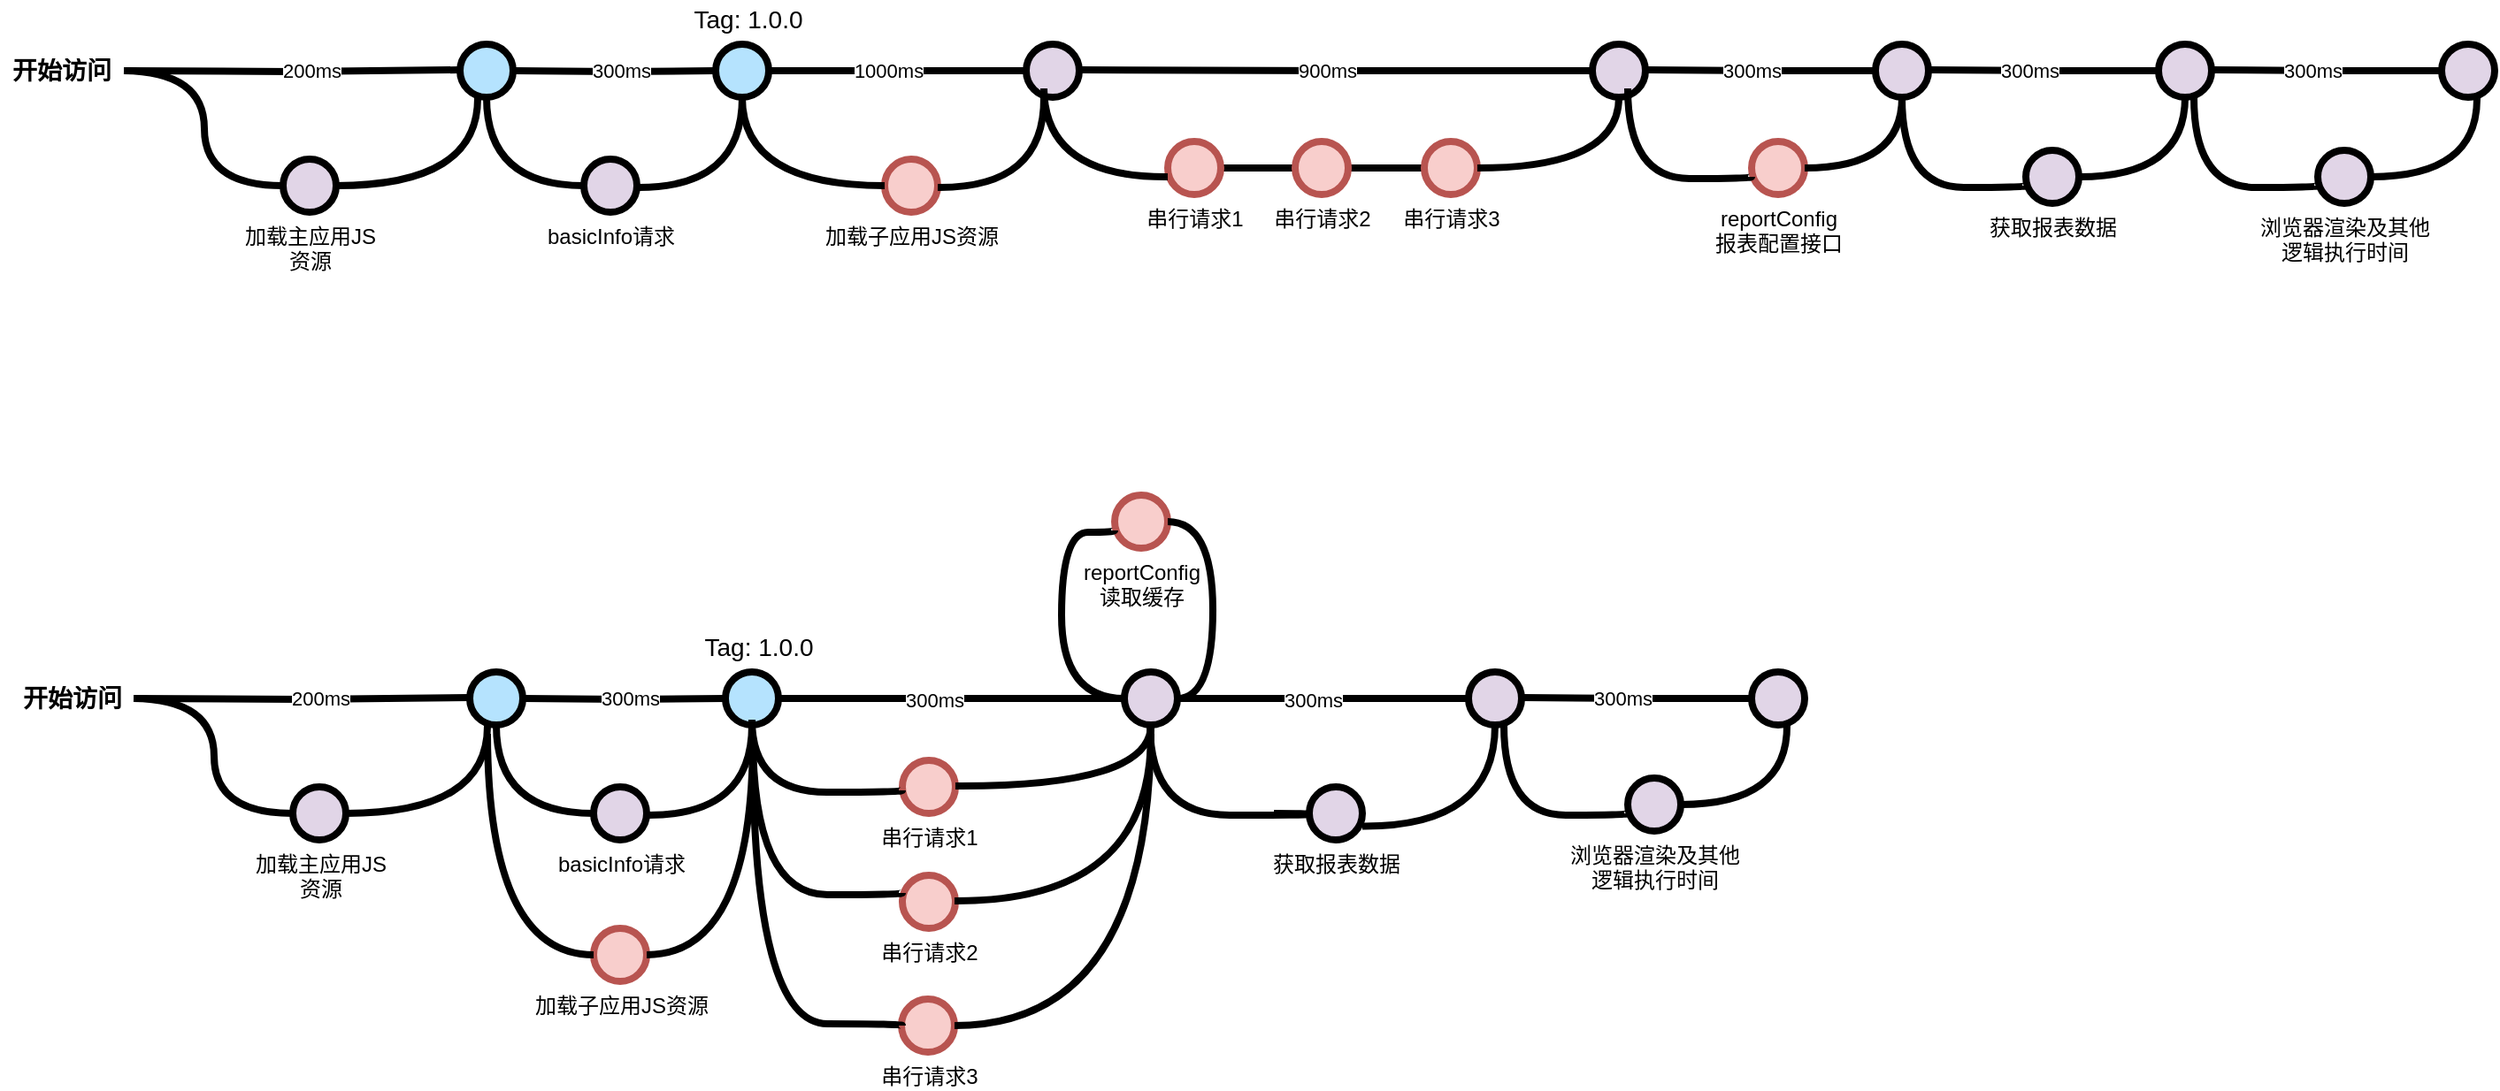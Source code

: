 <mxfile version="21.5.0" type="github">
  <diagram id="yPxyJZ8AM_hMuL3Unpa9" name="simple gitflow">
    <mxGraphModel dx="2534" dy="796" grid="1" gridSize="10" guides="1" tooltips="1" connect="1" arrows="1" fold="1" page="1" pageScale="1" pageWidth="1100" pageHeight="850" math="0" shadow="0">
      <root>
        <mxCell id="0" />
        <mxCell id="1" parent="0" />
        <mxCell id="9hBKPDzoitwpIBdzFDQ7-23" value="" style="edgeStyle=orthogonalEdgeStyle;rounded=0;html=1;jettySize=auto;orthogonalLoop=1;plain-blue;endArrow=none;endFill=0;strokeWidth=4;strokeColor=#000000;entryX=0;entryY=0.5;entryDx=0;entryDy=0;entryPerimeter=0;" parent="1" source="9hBKPDzoitwpIBdzFDQ7-25" target="gSucQQH5cgbJFUozR1KS-43" edge="1">
          <mxGeometry x="304.5" y="180" as="geometry">
            <mxPoint x="380" y="180" as="targetPoint" />
          </mxGeometry>
        </mxCell>
        <mxCell id="gSucQQH5cgbJFUozR1KS-48" value="1000ms" style="edgeLabel;html=1;align=center;verticalAlign=middle;resizable=0;points=[];" vertex="1" connectable="0" parent="9hBKPDzoitwpIBdzFDQ7-23">
          <mxGeometry relative="1" as="geometry">
            <mxPoint x="-6" as="offset" />
          </mxGeometry>
        </mxCell>
        <mxCell id="9hBKPDzoitwpIBdzFDQ7-25" value="" style="verticalLabelPosition=bottom;verticalAlign=top;html=1;strokeWidth=4;shape=mxgraph.flowchart.on-page_reference;plain-blue;gradientColor=none;fillColor=#B5E3Fe;strokeColor=#000000;" parent="1" vertex="1">
          <mxGeometry x="274.5" y="165" width="30" height="30" as="geometry" />
        </mxCell>
        <mxCell id="9hBKPDzoitwpIBdzFDQ7-27" value="" style="edgeStyle=orthogonalEdgeStyle;rounded=0;html=1;jettySize=auto;orthogonalLoop=1;strokeWidth=4;endArrow=none;endFill=0;" parent="1" target="9hBKPDzoitwpIBdzFDQ7-25" edge="1">
          <mxGeometry x="204.5" y="180" as="geometry">
            <mxPoint x="160" y="180" as="sourcePoint" />
          </mxGeometry>
        </mxCell>
        <mxCell id="gSucQQH5cgbJFUozR1KS-14" value="300ms" style="edgeLabel;html=1;align=center;verticalAlign=middle;resizable=0;points=[];" vertex="1" connectable="0" parent="9hBKPDzoitwpIBdzFDQ7-27">
          <mxGeometry relative="1" as="geometry">
            <mxPoint x="3" y="-1" as="offset" />
          </mxGeometry>
        </mxCell>
        <mxCell id="9hBKPDzoitwpIBdzFDQ7-28" value="开始访问" style="text;html=1;strokeColor=none;fillColor=none;align=center;verticalAlign=middle;whiteSpace=wrap;overflow=hidden;fontSize=14;fontStyle=1;fontFamily=Courier New;" parent="1" vertex="1">
          <mxGeometry x="-130" y="170" width="70" height="20" as="geometry" />
        </mxCell>
        <mxCell id="9hBKPDzoitwpIBdzFDQ7-29" style="edgeStyle=orthogonalEdgeStyle;curved=1;rounded=0;html=1;exitX=1;exitY=0.5;exitPerimeter=0;entryX=0;entryY=0.5;entryPerimeter=0;endArrow=none;endFill=0;jettySize=auto;orthogonalLoop=1;strokeWidth=4;fontSize=15;" parent="1" source="9hBKPDzoitwpIBdzFDQ7-30" target="9hBKPDzoitwpIBdzFDQ7-32" edge="1">
          <mxGeometry relative="1" as="geometry" />
        </mxCell>
        <mxCell id="9hBKPDzoitwpIBdzFDQ7-30" value="串行请求1" style="verticalLabelPosition=bottom;verticalAlign=top;html=1;strokeWidth=4;shape=mxgraph.flowchart.on-page_reference;strokeColor=#b85450;fillColor=#f8cecc;" parent="1" vertex="1">
          <mxGeometry x="530" y="220" width="30" height="30" as="geometry" />
        </mxCell>
        <mxCell id="9hBKPDzoitwpIBdzFDQ7-31" style="edgeStyle=orthogonalEdgeStyle;curved=1;rounded=0;html=1;exitX=1;exitY=0.5;exitPerimeter=0;entryX=0;entryY=0.5;entryPerimeter=0;endArrow=none;endFill=0;jettySize=auto;orthogonalLoop=1;strokeWidth=4;fontSize=15;" parent="1" source="9hBKPDzoitwpIBdzFDQ7-32" target="9hBKPDzoitwpIBdzFDQ7-34" edge="1">
          <mxGeometry relative="1" as="geometry" />
        </mxCell>
        <mxCell id="9hBKPDzoitwpIBdzFDQ7-32" value="串行请求2" style="verticalLabelPosition=bottom;verticalAlign=top;html=1;strokeWidth=4;shape=mxgraph.flowchart.on-page_reference;strokeColor=#b85450;fillColor=#f8cecc;" parent="1" vertex="1">
          <mxGeometry x="602" y="220" width="30" height="30" as="geometry" />
        </mxCell>
        <mxCell id="9hBKPDzoitwpIBdzFDQ7-34" value="串行请求3" style="verticalLabelPosition=bottom;verticalAlign=top;html=1;strokeWidth=4;shape=mxgraph.flowchart.on-page_reference;strokeColor=#b85450;fillColor=#f8cecc;" parent="1" vertex="1">
          <mxGeometry x="675" y="220" width="30" height="30" as="geometry" />
        </mxCell>
        <mxCell id="9hBKPDzoitwpIBdzFDQ7-39" value="Tag: 1.0.0" style="text;html=1;strokeColor=none;fillColor=none;align=center;verticalAlign=middle;whiteSpace=wrap;overflow=hidden;fontSize=14;" parent="1" vertex="1">
          <mxGeometry x="258.38" y="140" width="70" height="20" as="geometry" />
        </mxCell>
        <mxCell id="gSucQQH5cgbJFUozR1KS-2" value="" style="verticalLabelPosition=bottom;verticalAlign=top;html=1;strokeWidth=4;shape=mxgraph.flowchart.on-page_reference;plain-blue;gradientColor=none;fillColor=#B5E3Fe;strokeColor=#000000;" vertex="1" parent="1">
          <mxGeometry x="130" y="165" width="30" height="30" as="geometry" />
        </mxCell>
        <mxCell id="gSucQQH5cgbJFUozR1KS-4" value="" style="edgeStyle=orthogonalEdgeStyle;rounded=0;html=1;jettySize=auto;orthogonalLoop=1;plain-blue;endArrow=none;endFill=0;strokeWidth=4;strokeColor=#000000;" edge="1" parent="1">
          <mxGeometry x="304.5" y="180" as="geometry">
            <mxPoint x="-60" y="180" as="sourcePoint" />
            <mxPoint x="130" y="179.5" as="targetPoint" />
          </mxGeometry>
        </mxCell>
        <mxCell id="gSucQQH5cgbJFUozR1KS-42" value="200ms" style="edgeLabel;html=1;align=center;verticalAlign=middle;resizable=0;points=[];" vertex="1" connectable="0" parent="gSucQQH5cgbJFUozR1KS-4">
          <mxGeometry relative="1" as="geometry">
            <mxPoint x="10" y="-1" as="offset" />
          </mxGeometry>
        </mxCell>
        <mxCell id="gSucQQH5cgbJFUozR1KS-15" value="basicInfo请求" style="verticalLabelPosition=bottom;verticalAlign=top;html=1;strokeWidth=4;shape=mxgraph.flowchart.on-page_reference;plain-purple;gradientColor=none;strokeColor=#000000;" vertex="1" parent="1">
          <mxGeometry x="200" y="230" width="30" height="30" as="geometry" />
        </mxCell>
        <mxCell id="gSucQQH5cgbJFUozR1KS-20" style="edgeStyle=orthogonalEdgeStyle;curved=1;rounded=0;html=1;exitX=0.5;exitY=1;exitPerimeter=0;entryX=0;entryY=0.5;entryPerimeter=0;endArrow=none;endFill=0;jettySize=auto;orthogonalLoop=1;strokeWidth=4;fontSize=15;exitDx=0;exitDy=0;entryDx=0;entryDy=0;" edge="1" parent="1" source="gSucQQH5cgbJFUozR1KS-2" target="gSucQQH5cgbJFUozR1KS-15">
          <mxGeometry relative="1" as="geometry">
            <mxPoint x="116.5" y="275" as="sourcePoint" />
            <mxPoint x="159.5" y="355" as="targetPoint" />
          </mxGeometry>
        </mxCell>
        <mxCell id="gSucQQH5cgbJFUozR1KS-21" style="edgeStyle=orthogonalEdgeStyle;curved=1;rounded=0;html=1;entryX=0.5;entryY=1;entryPerimeter=0;endArrow=none;endFill=0;jettySize=auto;orthogonalLoop=1;strokeWidth=4;fontSize=15;entryDx=0;entryDy=0;" edge="1" parent="1" target="9hBKPDzoitwpIBdzFDQ7-25">
          <mxGeometry relative="1" as="geometry">
            <mxPoint x="230" y="246" as="sourcePoint" />
            <mxPoint x="265" y="295" as="targetPoint" />
          </mxGeometry>
        </mxCell>
        <mxCell id="gSucQQH5cgbJFUozR1KS-25" value="加载主应用JS&lt;br&gt;资源" style="verticalLabelPosition=bottom;verticalAlign=top;html=1;strokeWidth=4;shape=mxgraph.flowchart.on-page_reference;plain-purple;gradientColor=none;strokeColor=#000000;" vertex="1" parent="1">
          <mxGeometry x="30" y="230" width="30" height="30" as="geometry" />
        </mxCell>
        <mxCell id="gSucQQH5cgbJFUozR1KS-39" style="edgeStyle=orthogonalEdgeStyle;curved=1;rounded=0;html=1;entryX=0;entryY=0.5;entryPerimeter=0;endArrow=none;endFill=0;jettySize=auto;orthogonalLoop=1;strokeWidth=4;fontSize=15;entryDx=0;entryDy=0;" edge="1" parent="1" target="gSucQQH5cgbJFUozR1KS-25">
          <mxGeometry relative="1" as="geometry">
            <mxPoint x="-60" y="180" as="sourcePoint" />
            <mxPoint x="-5" y="260" as="targetPoint" />
          </mxGeometry>
        </mxCell>
        <mxCell id="gSucQQH5cgbJFUozR1KS-40" style="edgeStyle=orthogonalEdgeStyle;curved=1;rounded=0;html=1;entryX=0.5;entryY=1;entryPerimeter=0;endArrow=none;endFill=0;jettySize=auto;orthogonalLoop=1;strokeWidth=4;fontSize=15;entryDx=0;entryDy=0;exitX=1;exitY=0.5;exitDx=0;exitDy=0;exitPerimeter=0;" edge="1" parent="1" source="gSucQQH5cgbJFUozR1KS-25">
          <mxGeometry relative="1" as="geometry">
            <mxPoint x="80" y="246" as="sourcePoint" />
            <mxPoint x="140" y="195" as="targetPoint" />
          </mxGeometry>
        </mxCell>
        <mxCell id="gSucQQH5cgbJFUozR1KS-43" value="" style="verticalLabelPosition=bottom;verticalAlign=top;html=1;strokeWidth=4;shape=mxgraph.flowchart.on-page_reference;plain-purple;gradientColor=none;strokeColor=#000000;" vertex="1" parent="1">
          <mxGeometry x="450" y="165" width="30" height="30" as="geometry" />
        </mxCell>
        <mxCell id="gSucQQH5cgbJFUozR1KS-45" value="加载子应用JS资源" style="verticalLabelPosition=bottom;verticalAlign=top;html=1;strokeWidth=4;shape=mxgraph.flowchart.on-page_reference;strokeColor=#b85450;fillColor=#f8cecc;" vertex="1" parent="1">
          <mxGeometry x="370" y="230" width="30" height="30" as="geometry" />
        </mxCell>
        <mxCell id="gSucQQH5cgbJFUozR1KS-46" style="edgeStyle=orthogonalEdgeStyle;curved=1;rounded=0;html=1;entryX=0.5;entryY=1;entryPerimeter=0;endArrow=none;endFill=0;jettySize=auto;orthogonalLoop=1;strokeWidth=4;fontSize=15;entryDx=0;entryDy=0;exitX=0;exitY=0.5;exitDx=0;exitDy=0;exitPerimeter=0;" edge="1" parent="1" source="gSucQQH5cgbJFUozR1KS-45" target="9hBKPDzoitwpIBdzFDQ7-25">
          <mxGeometry relative="1" as="geometry">
            <mxPoint x="240" y="256" as="sourcePoint" />
            <mxPoint x="300" y="205" as="targetPoint" />
          </mxGeometry>
        </mxCell>
        <mxCell id="gSucQQH5cgbJFUozR1KS-47" style="edgeStyle=orthogonalEdgeStyle;curved=1;rounded=0;html=1;entryX=0.5;entryY=1;entryPerimeter=0;endArrow=none;endFill=0;jettySize=auto;orthogonalLoop=1;strokeWidth=4;fontSize=15;entryDx=0;entryDy=0;" edge="1" parent="1">
          <mxGeometry relative="1" as="geometry">
            <mxPoint x="400" y="246" as="sourcePoint" />
            <mxPoint x="460" y="195" as="targetPoint" />
          </mxGeometry>
        </mxCell>
        <mxCell id="gSucQQH5cgbJFUozR1KS-50" value="" style="edgeStyle=orthogonalEdgeStyle;rounded=0;html=1;jettySize=auto;orthogonalLoop=1;plain-blue;endArrow=none;endFill=0;strokeWidth=4;strokeColor=#000000;" edge="1" parent="1">
          <mxGeometry x="304.5" y="180" as="geometry">
            <mxPoint x="480" y="179.5" as="sourcePoint" />
            <mxPoint x="770" y="180" as="targetPoint" />
          </mxGeometry>
        </mxCell>
        <mxCell id="gSucQQH5cgbJFUozR1KS-51" value="900ms" style="edgeLabel;html=1;align=center;verticalAlign=middle;resizable=0;points=[];" vertex="1" connectable="0" parent="gSucQQH5cgbJFUozR1KS-50">
          <mxGeometry relative="1" as="geometry">
            <mxPoint x="-6" as="offset" />
          </mxGeometry>
        </mxCell>
        <mxCell id="gSucQQH5cgbJFUozR1KS-52" style="edgeStyle=orthogonalEdgeStyle;curved=1;rounded=0;html=1;entryX=0.5;entryY=1;entryPerimeter=0;endArrow=none;endFill=0;jettySize=auto;orthogonalLoop=1;strokeWidth=4;fontSize=15;entryDx=0;entryDy=0;" edge="1" parent="1">
          <mxGeometry relative="1" as="geometry">
            <mxPoint x="530" y="240" as="sourcePoint" />
            <mxPoint x="460" y="190" as="targetPoint" />
          </mxGeometry>
        </mxCell>
        <mxCell id="gSucQQH5cgbJFUozR1KS-53" value="" style="verticalLabelPosition=bottom;verticalAlign=top;html=1;strokeWidth=4;shape=mxgraph.flowchart.on-page_reference;plain-purple;gradientColor=none;strokeColor=#000000;" vertex="1" parent="1">
          <mxGeometry x="770" y="165" width="30" height="30" as="geometry" />
        </mxCell>
        <mxCell id="gSucQQH5cgbJFUozR1KS-54" style="edgeStyle=orthogonalEdgeStyle;curved=1;rounded=0;html=1;entryX=0.5;entryY=1;entryPerimeter=0;endArrow=none;endFill=0;jettySize=auto;orthogonalLoop=1;strokeWidth=4;fontSize=15;entryDx=0;entryDy=0;exitX=1;exitY=0.5;exitDx=0;exitDy=0;exitPerimeter=0;" edge="1" parent="1" source="9hBKPDzoitwpIBdzFDQ7-34" target="gSucQQH5cgbJFUozR1KS-53">
          <mxGeometry relative="1" as="geometry">
            <mxPoint x="710" y="240" as="sourcePoint" />
            <mxPoint x="790" y="190" as="targetPoint" />
          </mxGeometry>
        </mxCell>
        <mxCell id="gSucQQH5cgbJFUozR1KS-55" value="" style="edgeStyle=orthogonalEdgeStyle;rounded=0;html=1;jettySize=auto;orthogonalLoop=1;plain-blue;endArrow=none;endFill=0;strokeWidth=4;strokeColor=#000000;" edge="1" parent="1">
          <mxGeometry x="304.5" y="180" as="geometry">
            <mxPoint x="800" y="179.5" as="sourcePoint" />
            <mxPoint x="930" y="180" as="targetPoint" />
          </mxGeometry>
        </mxCell>
        <mxCell id="gSucQQH5cgbJFUozR1KS-56" value="300ms" style="edgeLabel;html=1;align=center;verticalAlign=middle;resizable=0;points=[];" vertex="1" connectable="0" parent="gSucQQH5cgbJFUozR1KS-55">
          <mxGeometry relative="1" as="geometry">
            <mxPoint x="-6" as="offset" />
          </mxGeometry>
        </mxCell>
        <mxCell id="gSucQQH5cgbJFUozR1KS-57" value="reportConfig&lt;br&gt;报表配置接口" style="verticalLabelPosition=bottom;verticalAlign=top;html=1;strokeWidth=4;shape=mxgraph.flowchart.on-page_reference;strokeColor=#b85450;fillColor=#f8cecc;" vertex="1" parent="1">
          <mxGeometry x="860" y="220" width="30" height="30" as="geometry" />
        </mxCell>
        <mxCell id="gSucQQH5cgbJFUozR1KS-58" style="edgeStyle=orthogonalEdgeStyle;curved=1;rounded=0;html=1;entryX=0.5;entryY=1;entryPerimeter=0;endArrow=none;endFill=0;jettySize=auto;orthogonalLoop=1;strokeWidth=4;fontSize=15;entryDx=0;entryDy=0;exitX=1;exitY=0.5;exitDx=0;exitDy=0;exitPerimeter=0;" edge="1" parent="1" source="gSucQQH5cgbJFUozR1KS-57" target="gSucQQH5cgbJFUozR1KS-59">
          <mxGeometry relative="1" as="geometry">
            <mxPoint x="940" y="246" as="sourcePoint" />
            <mxPoint x="1000" y="195" as="targetPoint" />
          </mxGeometry>
        </mxCell>
        <mxCell id="gSucQQH5cgbJFUozR1KS-59" value="" style="verticalLabelPosition=bottom;verticalAlign=top;html=1;strokeWidth=4;shape=mxgraph.flowchart.on-page_reference;plain-purple;gradientColor=none;strokeColor=#000000;" vertex="1" parent="1">
          <mxGeometry x="930" y="165" width="30" height="30" as="geometry" />
        </mxCell>
        <mxCell id="gSucQQH5cgbJFUozR1KS-64" style="edgeStyle=orthogonalEdgeStyle;curved=1;rounded=0;html=1;entryX=0.5;entryY=1;entryPerimeter=0;endArrow=none;endFill=0;jettySize=auto;orthogonalLoop=1;strokeWidth=4;fontSize=15;entryDx=0;entryDy=0;" edge="1" parent="1">
          <mxGeometry relative="1" as="geometry">
            <mxPoint x="860" y="240" as="sourcePoint" />
            <mxPoint x="790" y="190" as="targetPoint" />
            <Array as="points">
              <mxPoint x="860" y="241" />
              <mxPoint x="790" y="241" />
            </Array>
          </mxGeometry>
        </mxCell>
        <mxCell id="gSucQQH5cgbJFUozR1KS-71" value="" style="edgeStyle=orthogonalEdgeStyle;rounded=0;html=1;jettySize=auto;orthogonalLoop=1;plain-blue;endArrow=none;endFill=0;strokeWidth=4;strokeColor=#000000;" edge="1" parent="1">
          <mxGeometry x="304.5" y="180" as="geometry">
            <mxPoint x="960" y="179.5" as="sourcePoint" />
            <mxPoint x="1090" y="180" as="targetPoint" />
          </mxGeometry>
        </mxCell>
        <mxCell id="gSucQQH5cgbJFUozR1KS-77" value="300ms" style="edgeLabel;html=1;align=center;verticalAlign=middle;resizable=0;points=[];" vertex="1" connectable="0" parent="gSucQQH5cgbJFUozR1KS-71">
          <mxGeometry relative="1" as="geometry">
            <mxPoint x="-9" as="offset" />
          </mxGeometry>
        </mxCell>
        <mxCell id="gSucQQH5cgbJFUozR1KS-73" value="获取报表数据" style="verticalLabelPosition=bottom;verticalAlign=top;html=1;strokeWidth=4;shape=mxgraph.flowchart.on-page_reference;plain-purple;gradientColor=none;strokeColor=#000000;" vertex="1" parent="1">
          <mxGeometry x="1015" y="225" width="30" height="30" as="geometry" />
        </mxCell>
        <mxCell id="gSucQQH5cgbJFUozR1KS-74" style="edgeStyle=orthogonalEdgeStyle;curved=1;rounded=0;html=1;entryX=0.5;entryY=1;entryPerimeter=0;endArrow=none;endFill=0;jettySize=auto;orthogonalLoop=1;strokeWidth=4;fontSize=15;entryDx=0;entryDy=0;exitX=1;exitY=0.5;exitDx=0;exitDy=0;exitPerimeter=0;" edge="1" parent="1" source="gSucQQH5cgbJFUozR1KS-73" target="gSucQQH5cgbJFUozR1KS-76">
          <mxGeometry relative="1" as="geometry">
            <mxPoint x="1095" y="251" as="sourcePoint" />
            <mxPoint x="1100" y="200" as="targetPoint" />
          </mxGeometry>
        </mxCell>
        <mxCell id="gSucQQH5cgbJFUozR1KS-75" style="edgeStyle=orthogonalEdgeStyle;curved=1;rounded=0;html=1;entryX=0.5;entryY=1;entryPerimeter=0;endArrow=none;endFill=0;jettySize=auto;orthogonalLoop=1;strokeWidth=4;fontSize=15;entryDx=0;entryDy=0;" edge="1" parent="1">
          <mxGeometry relative="1" as="geometry">
            <mxPoint x="1015" y="245" as="sourcePoint" />
            <mxPoint x="945" y="195" as="targetPoint" />
            <Array as="points">
              <mxPoint x="1015" y="246" />
              <mxPoint x="945" y="246" />
            </Array>
          </mxGeometry>
        </mxCell>
        <mxCell id="gSucQQH5cgbJFUozR1KS-76" value="" style="verticalLabelPosition=bottom;verticalAlign=top;html=1;strokeWidth=4;shape=mxgraph.flowchart.on-page_reference;plain-purple;gradientColor=none;strokeColor=#000000;" vertex="1" parent="1">
          <mxGeometry x="1090" y="165" width="30" height="30" as="geometry" />
        </mxCell>
        <mxCell id="gSucQQH5cgbJFUozR1KS-80" value="" style="verticalLabelPosition=bottom;verticalAlign=top;html=1;strokeWidth=4;shape=mxgraph.flowchart.on-page_reference;plain-blue;gradientColor=none;fillColor=#B5E3Fe;strokeColor=#000000;" vertex="1" parent="1">
          <mxGeometry x="280" y="520" width="30" height="30" as="geometry" />
        </mxCell>
        <mxCell id="gSucQQH5cgbJFUozR1KS-81" value="" style="edgeStyle=orthogonalEdgeStyle;rounded=0;html=1;jettySize=auto;orthogonalLoop=1;strokeWidth=4;endArrow=none;endFill=0;" edge="1" parent="1" target="gSucQQH5cgbJFUozR1KS-80">
          <mxGeometry x="204.5" y="180" as="geometry">
            <mxPoint x="165.5" y="535" as="sourcePoint" />
          </mxGeometry>
        </mxCell>
        <mxCell id="gSucQQH5cgbJFUozR1KS-82" value="300ms" style="edgeLabel;html=1;align=center;verticalAlign=middle;resizable=0;points=[];" vertex="1" connectable="0" parent="gSucQQH5cgbJFUozR1KS-81">
          <mxGeometry relative="1" as="geometry">
            <mxPoint x="3" y="-1" as="offset" />
          </mxGeometry>
        </mxCell>
        <mxCell id="gSucQQH5cgbJFUozR1KS-83" value="开始访问" style="text;html=1;strokeColor=none;fillColor=none;align=center;verticalAlign=middle;whiteSpace=wrap;overflow=hidden;fontSize=14;fontStyle=1;fontFamily=Courier New;" vertex="1" parent="1">
          <mxGeometry x="-124.5" y="525" width="70" height="20" as="geometry" />
        </mxCell>
        <mxCell id="gSucQQH5cgbJFUozR1KS-85" value="串行请求1" style="verticalLabelPosition=bottom;verticalAlign=top;html=1;strokeWidth=4;shape=mxgraph.flowchart.on-page_reference;strokeColor=#b85450;fillColor=#f8cecc;" vertex="1" parent="1">
          <mxGeometry x="380" y="570" width="30" height="30" as="geometry" />
        </mxCell>
        <mxCell id="gSucQQH5cgbJFUozR1KS-89" value="Tag: 1.0.0" style="text;html=1;strokeColor=none;fillColor=none;align=center;verticalAlign=middle;whiteSpace=wrap;overflow=hidden;fontSize=14;" vertex="1" parent="1">
          <mxGeometry x="263.88" y="495" width="70" height="20" as="geometry" />
        </mxCell>
        <mxCell id="gSucQQH5cgbJFUozR1KS-90" value="" style="verticalLabelPosition=bottom;verticalAlign=top;html=1;strokeWidth=4;shape=mxgraph.flowchart.on-page_reference;plain-blue;gradientColor=none;fillColor=#B5E3Fe;strokeColor=#000000;" vertex="1" parent="1">
          <mxGeometry x="135.5" y="520" width="30" height="30" as="geometry" />
        </mxCell>
        <mxCell id="gSucQQH5cgbJFUozR1KS-91" value="" style="edgeStyle=orthogonalEdgeStyle;rounded=0;html=1;jettySize=auto;orthogonalLoop=1;plain-blue;endArrow=none;endFill=0;strokeWidth=4;strokeColor=#000000;" edge="1" parent="1">
          <mxGeometry x="304.5" y="180" as="geometry">
            <mxPoint x="-54.5" y="535" as="sourcePoint" />
            <mxPoint x="135.5" y="534.5" as="targetPoint" />
          </mxGeometry>
        </mxCell>
        <mxCell id="gSucQQH5cgbJFUozR1KS-92" value="200ms" style="edgeLabel;html=1;align=center;verticalAlign=middle;resizable=0;points=[];" vertex="1" connectable="0" parent="gSucQQH5cgbJFUozR1KS-91">
          <mxGeometry relative="1" as="geometry">
            <mxPoint x="10" y="-1" as="offset" />
          </mxGeometry>
        </mxCell>
        <mxCell id="gSucQQH5cgbJFUozR1KS-93" value="basicInfo请求" style="verticalLabelPosition=bottom;verticalAlign=top;html=1;strokeWidth=4;shape=mxgraph.flowchart.on-page_reference;plain-purple;gradientColor=none;strokeColor=#000000;" vertex="1" parent="1">
          <mxGeometry x="205.5" y="585" width="30" height="30" as="geometry" />
        </mxCell>
        <mxCell id="gSucQQH5cgbJFUozR1KS-94" style="edgeStyle=orthogonalEdgeStyle;curved=1;rounded=0;html=1;exitX=0.5;exitY=1;exitPerimeter=0;entryX=0;entryY=0.5;entryPerimeter=0;endArrow=none;endFill=0;jettySize=auto;orthogonalLoop=1;strokeWidth=4;fontSize=15;exitDx=0;exitDy=0;entryDx=0;entryDy=0;" edge="1" parent="1" source="gSucQQH5cgbJFUozR1KS-90" target="gSucQQH5cgbJFUozR1KS-93">
          <mxGeometry relative="1" as="geometry">
            <mxPoint x="122" y="630" as="sourcePoint" />
            <mxPoint x="165" y="710" as="targetPoint" />
          </mxGeometry>
        </mxCell>
        <mxCell id="gSucQQH5cgbJFUozR1KS-95" style="edgeStyle=orthogonalEdgeStyle;curved=1;rounded=0;html=1;entryX=0.5;entryY=1;entryPerimeter=0;endArrow=none;endFill=0;jettySize=auto;orthogonalLoop=1;strokeWidth=4;fontSize=15;entryDx=0;entryDy=0;" edge="1" parent="1" target="gSucQQH5cgbJFUozR1KS-80">
          <mxGeometry relative="1" as="geometry">
            <mxPoint x="235.5" y="601" as="sourcePoint" />
            <mxPoint x="270.5" y="650" as="targetPoint" />
          </mxGeometry>
        </mxCell>
        <mxCell id="gSucQQH5cgbJFUozR1KS-96" value="加载主应用JS&lt;br&gt;资源" style="verticalLabelPosition=bottom;verticalAlign=top;html=1;strokeWidth=4;shape=mxgraph.flowchart.on-page_reference;plain-purple;gradientColor=none;strokeColor=#000000;" vertex="1" parent="1">
          <mxGeometry x="35.5" y="585" width="30" height="30" as="geometry" />
        </mxCell>
        <mxCell id="gSucQQH5cgbJFUozR1KS-97" style="edgeStyle=orthogonalEdgeStyle;curved=1;rounded=0;html=1;entryX=0;entryY=0.5;entryPerimeter=0;endArrow=none;endFill=0;jettySize=auto;orthogonalLoop=1;strokeWidth=4;fontSize=15;entryDx=0;entryDy=0;" edge="1" parent="1" target="gSucQQH5cgbJFUozR1KS-96">
          <mxGeometry relative="1" as="geometry">
            <mxPoint x="-54.5" y="535" as="sourcePoint" />
            <mxPoint x="0.5" y="615" as="targetPoint" />
          </mxGeometry>
        </mxCell>
        <mxCell id="gSucQQH5cgbJFUozR1KS-98" style="edgeStyle=orthogonalEdgeStyle;curved=1;rounded=0;html=1;entryX=0.5;entryY=1;entryPerimeter=0;endArrow=none;endFill=0;jettySize=auto;orthogonalLoop=1;strokeWidth=4;fontSize=15;entryDx=0;entryDy=0;exitX=1;exitY=0.5;exitDx=0;exitDy=0;exitPerimeter=0;" edge="1" parent="1" source="gSucQQH5cgbJFUozR1KS-96">
          <mxGeometry relative="1" as="geometry">
            <mxPoint x="85.5" y="601" as="sourcePoint" />
            <mxPoint x="145.5" y="550" as="targetPoint" />
          </mxGeometry>
        </mxCell>
        <mxCell id="gSucQQH5cgbJFUozR1KS-103" value="" style="edgeStyle=orthogonalEdgeStyle;rounded=0;html=1;jettySize=auto;orthogonalLoop=1;plain-blue;endArrow=none;endFill=0;strokeWidth=4;strokeColor=#000000;exitX=1;exitY=0.5;exitDx=0;exitDy=0;exitPerimeter=0;" edge="1" parent="1" source="gSucQQH5cgbJFUozR1KS-80">
          <mxGeometry x="304.5" y="180" as="geometry">
            <mxPoint x="485.5" y="534.5" as="sourcePoint" />
            <mxPoint x="505.5" y="535" as="targetPoint" />
          </mxGeometry>
        </mxCell>
        <mxCell id="gSucQQH5cgbJFUozR1KS-104" value="300ms" style="edgeLabel;html=1;align=center;verticalAlign=middle;resizable=0;points=[];" vertex="1" connectable="0" parent="gSucQQH5cgbJFUozR1KS-103">
          <mxGeometry relative="1" as="geometry">
            <mxPoint x="-10" as="offset" />
          </mxGeometry>
        </mxCell>
        <mxCell id="gSucQQH5cgbJFUozR1KS-105" style="edgeStyle=orthogonalEdgeStyle;curved=1;rounded=0;html=1;entryX=0.5;entryY=1;entryPerimeter=0;endArrow=none;endFill=0;jettySize=auto;orthogonalLoop=1;strokeWidth=4;fontSize=15;entryDx=0;entryDy=0;" edge="1" parent="1">
          <mxGeometry relative="1" as="geometry">
            <mxPoint x="380" y="587" as="sourcePoint" />
            <mxPoint x="295" y="547" as="targetPoint" />
            <Array as="points">
              <mxPoint x="380.5" y="588" />
              <mxPoint x="295.5" y="588" />
            </Array>
          </mxGeometry>
        </mxCell>
        <mxCell id="gSucQQH5cgbJFUozR1KS-106" value="" style="verticalLabelPosition=bottom;verticalAlign=top;html=1;strokeWidth=4;shape=mxgraph.flowchart.on-page_reference;plain-purple;gradientColor=none;strokeColor=#000000;" vertex="1" parent="1">
          <mxGeometry x="505.5" y="520" width="30" height="30" as="geometry" />
        </mxCell>
        <mxCell id="gSucQQH5cgbJFUozR1KS-108" value="" style="edgeStyle=orthogonalEdgeStyle;rounded=0;html=1;jettySize=auto;orthogonalLoop=1;plain-blue;endArrow=none;endFill=0;strokeWidth=4;strokeColor=#000000;exitX=1;exitY=0.5;exitDx=0;exitDy=0;exitPerimeter=0;" edge="1" parent="1" source="gSucQQH5cgbJFUozR1KS-106">
          <mxGeometry x="304.5" y="180" as="geometry">
            <mxPoint x="535.5" y="537" as="sourcePoint" />
            <mxPoint x="700" y="535" as="targetPoint" />
          </mxGeometry>
        </mxCell>
        <mxCell id="gSucQQH5cgbJFUozR1KS-109" value="300ms" style="edgeLabel;html=1;align=center;verticalAlign=middle;resizable=0;points=[];" vertex="1" connectable="0" parent="gSucQQH5cgbJFUozR1KS-108">
          <mxGeometry relative="1" as="geometry">
            <mxPoint x="-6" as="offset" />
          </mxGeometry>
        </mxCell>
        <mxCell id="gSucQQH5cgbJFUozR1KS-110" value="reportConfig&lt;br&gt;读取缓存&lt;br&gt;" style="verticalLabelPosition=bottom;verticalAlign=top;html=1;strokeWidth=4;shape=mxgraph.flowchart.on-page_reference;strokeColor=#b85450;fillColor=#f8cecc;" vertex="1" parent="1">
          <mxGeometry x="500" y="420" width="30" height="30" as="geometry" />
        </mxCell>
        <mxCell id="gSucQQH5cgbJFUozR1KS-111" style="edgeStyle=orthogonalEdgeStyle;curved=1;rounded=0;html=1;entryX=1;entryY=0.5;entryPerimeter=0;endArrow=none;endFill=0;jettySize=auto;orthogonalLoop=1;strokeWidth=4;fontSize=15;entryDx=0;entryDy=0;exitX=1;exitY=0.5;exitDx=0;exitDy=0;exitPerimeter=0;" edge="1" parent="1" source="gSucQQH5cgbJFUozR1KS-110" target="gSucQQH5cgbJFUozR1KS-106">
          <mxGeometry relative="1" as="geometry">
            <mxPoint x="620" y="466" as="sourcePoint" />
            <mxPoint x="620.5" y="420" as="targetPoint" />
          </mxGeometry>
        </mxCell>
        <mxCell id="gSucQQH5cgbJFUozR1KS-116" value="获取报表数据" style="verticalLabelPosition=bottom;verticalAlign=top;html=1;strokeWidth=4;shape=mxgraph.flowchart.on-page_reference;plain-purple;gradientColor=none;strokeColor=#000000;" vertex="1" parent="1">
          <mxGeometry x="610" y="585" width="30" height="30" as="geometry" />
        </mxCell>
        <mxCell id="gSucQQH5cgbJFUozR1KS-119" value="" style="verticalLabelPosition=bottom;verticalAlign=top;html=1;strokeWidth=4;shape=mxgraph.flowchart.on-page_reference;plain-purple;gradientColor=none;strokeColor=#000000;" vertex="1" parent="1">
          <mxGeometry x="700" y="520" width="30" height="30" as="geometry" />
        </mxCell>
        <mxCell id="gSucQQH5cgbJFUozR1KS-120" value="加载子应用JS资源" style="verticalLabelPosition=bottom;verticalAlign=top;html=1;strokeWidth=4;shape=mxgraph.flowchart.on-page_reference;strokeColor=#b85450;fillColor=#f8cecc;" vertex="1" parent="1">
          <mxGeometry x="205.5" y="665" width="30" height="30" as="geometry" />
        </mxCell>
        <mxCell id="gSucQQH5cgbJFUozR1KS-121" style="edgeStyle=orthogonalEdgeStyle;curved=1;rounded=0;html=1;endArrow=none;endFill=0;jettySize=auto;orthogonalLoop=1;strokeWidth=4;fontSize=15;exitX=0;exitY=0.5;exitDx=0;exitDy=0;exitPerimeter=0;" edge="1" parent="1" source="gSucQQH5cgbJFUozR1KS-120">
          <mxGeometry relative="1" as="geometry">
            <mxPoint x="85.5" y="706" as="sourcePoint" />
            <mxPoint x="145.5" y="555" as="targetPoint" />
          </mxGeometry>
        </mxCell>
        <mxCell id="gSucQQH5cgbJFUozR1KS-122" style="edgeStyle=orthogonalEdgeStyle;curved=1;rounded=0;html=1;endArrow=none;endFill=0;jettySize=auto;orthogonalLoop=1;strokeWidth=4;fontSize=15;exitX=1;exitY=0.5;exitDx=0;exitDy=0;exitPerimeter=0;" edge="1" parent="1" source="gSucQQH5cgbJFUozR1KS-120">
          <mxGeometry relative="1" as="geometry">
            <mxPoint x="245.5" y="696" as="sourcePoint" />
            <mxPoint x="295.5" y="555" as="targetPoint" />
          </mxGeometry>
        </mxCell>
        <mxCell id="gSucQQH5cgbJFUozR1KS-126" value="串行请求2" style="verticalLabelPosition=bottom;verticalAlign=top;html=1;strokeWidth=4;shape=mxgraph.flowchart.on-page_reference;strokeColor=#b85450;fillColor=#f8cecc;" vertex="1" parent="1">
          <mxGeometry x="380" y="635" width="30" height="30" as="geometry" />
        </mxCell>
        <mxCell id="gSucQQH5cgbJFUozR1KS-127" value="串行请求3" style="verticalLabelPosition=bottom;verticalAlign=top;html=1;strokeWidth=4;shape=mxgraph.flowchart.on-page_reference;strokeColor=#b85450;fillColor=#f8cecc;" vertex="1" parent="1">
          <mxGeometry x="379.5" y="705" width="30" height="30" as="geometry" />
        </mxCell>
        <mxCell id="gSucQQH5cgbJFUozR1KS-128" style="edgeStyle=orthogonalEdgeStyle;curved=1;rounded=0;html=1;endArrow=none;endFill=0;jettySize=auto;orthogonalLoop=1;strokeWidth=4;fontSize=15;exitX=1;exitY=0.5;exitDx=0;exitDy=0;exitPerimeter=0;entryX=0.5;entryY=1;entryDx=0;entryDy=0;entryPerimeter=0;" edge="1" parent="1" source="gSucQQH5cgbJFUozR1KS-127" target="gSucQQH5cgbJFUozR1KS-106">
          <mxGeometry relative="1" as="geometry">
            <mxPoint x="414.5" y="725" as="sourcePoint" />
            <mxPoint x="515.5" y="555" as="targetPoint" />
          </mxGeometry>
        </mxCell>
        <mxCell id="gSucQQH5cgbJFUozR1KS-129" style="edgeStyle=orthogonalEdgeStyle;curved=1;rounded=0;html=1;endArrow=none;endFill=0;jettySize=auto;orthogonalLoop=1;strokeWidth=4;fontSize=15;exitX=1;exitY=0.5;exitDx=0;exitDy=0;exitPerimeter=0;entryX=0.5;entryY=1;entryDx=0;entryDy=0;entryPerimeter=0;" edge="1" parent="1" target="gSucQQH5cgbJFUozR1KS-106">
          <mxGeometry relative="1" as="geometry">
            <mxPoint x="410" y="584.5" as="sourcePoint" />
            <mxPoint x="515.5" y="539.5" as="targetPoint" />
          </mxGeometry>
        </mxCell>
        <mxCell id="gSucQQH5cgbJFUozR1KS-130" style="edgeStyle=orthogonalEdgeStyle;curved=1;rounded=0;html=1;endArrow=none;endFill=0;jettySize=auto;orthogonalLoop=1;strokeWidth=4;fontSize=15;" edge="1" parent="1">
          <mxGeometry relative="1" as="geometry">
            <mxPoint x="380" y="645" as="sourcePoint" />
            <mxPoint x="295.5" y="555" as="targetPoint" />
            <Array as="points">
              <mxPoint x="380.5" y="646" />
              <mxPoint x="295.5" y="646" />
            </Array>
          </mxGeometry>
        </mxCell>
        <mxCell id="gSucQQH5cgbJFUozR1KS-131" style="edgeStyle=orthogonalEdgeStyle;curved=1;rounded=0;html=1;endArrow=none;endFill=0;jettySize=auto;orthogonalLoop=1;strokeWidth=4;fontSize=15;exitX=1;exitY=0.5;exitDx=0;exitDy=0;exitPerimeter=0;" edge="1" parent="1">
          <mxGeometry relative="1" as="geometry">
            <mxPoint x="409.5" y="649.5" as="sourcePoint" />
            <mxPoint x="520.5" y="555" as="targetPoint" />
          </mxGeometry>
        </mxCell>
        <mxCell id="gSucQQH5cgbJFUozR1KS-132" style="edgeStyle=orthogonalEdgeStyle;curved=1;rounded=0;html=1;endArrow=none;endFill=0;jettySize=auto;orthogonalLoop=1;strokeWidth=4;fontSize=15;" edge="1" parent="1">
          <mxGeometry relative="1" as="geometry">
            <mxPoint x="380" y="720" as="sourcePoint" />
            <mxPoint x="295.5" y="560" as="targetPoint" />
            <Array as="points">
              <mxPoint x="380.5" y="719" />
              <mxPoint x="295.5" y="719" />
            </Array>
          </mxGeometry>
        </mxCell>
        <mxCell id="gSucQQH5cgbJFUozR1KS-135" style="edgeStyle=orthogonalEdgeStyle;curved=1;rounded=0;html=1;entryX=0;entryY=0.5;entryPerimeter=0;endArrow=none;endFill=0;jettySize=auto;orthogonalLoop=1;strokeWidth=4;fontSize=15;entryDx=0;entryDy=0;" edge="1" parent="1" target="gSucQQH5cgbJFUozR1KS-106">
          <mxGeometry relative="1" as="geometry">
            <mxPoint x="500" y="440" as="sourcePoint" />
            <mxPoint x="430" y="390" as="targetPoint" />
            <Array as="points">
              <mxPoint x="500" y="441" />
              <mxPoint x="470" y="441" />
              <mxPoint x="470" y="535" />
            </Array>
          </mxGeometry>
        </mxCell>
        <mxCell id="gSucQQH5cgbJFUozR1KS-137" value="" style="edgeStyle=orthogonalEdgeStyle;rounded=0;html=1;jettySize=auto;orthogonalLoop=1;plain-blue;endArrow=none;endFill=0;strokeWidth=4;strokeColor=#000000;" edge="1" parent="1">
          <mxGeometry x="304.5" y="180" as="geometry">
            <mxPoint x="1120" y="179.5" as="sourcePoint" />
            <mxPoint x="1250" y="180" as="targetPoint" />
          </mxGeometry>
        </mxCell>
        <mxCell id="gSucQQH5cgbJFUozR1KS-138" value="300ms" style="edgeLabel;html=1;align=center;verticalAlign=middle;resizable=0;points=[];" vertex="1" connectable="0" parent="gSucQQH5cgbJFUozR1KS-137">
          <mxGeometry relative="1" as="geometry">
            <mxPoint x="-9" as="offset" />
          </mxGeometry>
        </mxCell>
        <mxCell id="gSucQQH5cgbJFUozR1KS-139" value="" style="verticalLabelPosition=bottom;verticalAlign=top;html=1;strokeWidth=4;shape=mxgraph.flowchart.on-page_reference;plain-purple;gradientColor=none;strokeColor=#000000;" vertex="1" parent="1">
          <mxGeometry x="1250" y="165" width="30" height="30" as="geometry" />
        </mxCell>
        <mxCell id="gSucQQH5cgbJFUozR1KS-140" value="浏览器渲染及其他&lt;br&gt;逻辑执行时间" style="verticalLabelPosition=bottom;verticalAlign=top;html=1;strokeWidth=4;shape=mxgraph.flowchart.on-page_reference;plain-purple;gradientColor=none;strokeColor=#000000;" vertex="1" parent="1">
          <mxGeometry x="1180" y="225" width="30" height="30" as="geometry" />
        </mxCell>
        <mxCell id="gSucQQH5cgbJFUozR1KS-141" style="edgeStyle=orthogonalEdgeStyle;curved=1;rounded=0;html=1;entryX=0.5;entryY=1;entryPerimeter=0;endArrow=none;endFill=0;jettySize=auto;orthogonalLoop=1;strokeWidth=4;fontSize=15;entryDx=0;entryDy=0;exitX=1;exitY=0.5;exitDx=0;exitDy=0;exitPerimeter=0;" edge="1" parent="1" source="gSucQQH5cgbJFUozR1KS-140">
          <mxGeometry relative="1" as="geometry">
            <mxPoint x="1260" y="251" as="sourcePoint" />
            <mxPoint x="1270" y="195" as="targetPoint" />
          </mxGeometry>
        </mxCell>
        <mxCell id="gSucQQH5cgbJFUozR1KS-142" style="edgeStyle=orthogonalEdgeStyle;curved=1;rounded=0;html=1;entryX=0.5;entryY=1;entryPerimeter=0;endArrow=none;endFill=0;jettySize=auto;orthogonalLoop=1;strokeWidth=4;fontSize=15;entryDx=0;entryDy=0;" edge="1" parent="1">
          <mxGeometry relative="1" as="geometry">
            <mxPoint x="1180" y="245" as="sourcePoint" />
            <mxPoint x="1110" y="195" as="targetPoint" />
            <Array as="points">
              <mxPoint x="1180" y="246" />
              <mxPoint x="1110" y="246" />
            </Array>
          </mxGeometry>
        </mxCell>
        <mxCell id="gSucQQH5cgbJFUozR1KS-145" style="edgeStyle=orthogonalEdgeStyle;curved=1;rounded=0;html=1;entryX=0.5;entryY=1;entryPerimeter=0;endArrow=none;endFill=0;jettySize=auto;orthogonalLoop=1;strokeWidth=4;fontSize=15;entryDx=0;entryDy=0;exitX=1;exitY=0.5;exitDx=0;exitDy=0;exitPerimeter=0;" edge="1" parent="1" target="gSucQQH5cgbJFUozR1KS-119">
          <mxGeometry relative="1" as="geometry">
            <mxPoint x="640" y="607.25" as="sourcePoint" />
            <mxPoint x="700" y="562.25" as="targetPoint" />
          </mxGeometry>
        </mxCell>
        <mxCell id="gSucQQH5cgbJFUozR1KS-148" style="edgeStyle=orthogonalEdgeStyle;curved=1;rounded=0;html=1;entryX=0.5;entryY=1;entryPerimeter=0;endArrow=none;endFill=0;jettySize=auto;orthogonalLoop=1;strokeWidth=4;fontSize=15;entryDx=0;entryDy=0;" edge="1" parent="1">
          <mxGeometry relative="1" as="geometry">
            <mxPoint x="590" y="600" as="sourcePoint" />
            <mxPoint x="520" y="550" as="targetPoint" />
            <Array as="points">
              <mxPoint x="610" y="600" />
              <mxPoint x="610" y="601" />
              <mxPoint x="520" y="601" />
            </Array>
          </mxGeometry>
        </mxCell>
        <mxCell id="gSucQQH5cgbJFUozR1KS-155" value="" style="edgeStyle=orthogonalEdgeStyle;rounded=0;html=1;jettySize=auto;orthogonalLoop=1;plain-blue;endArrow=none;endFill=0;strokeWidth=4;strokeColor=#000000;" edge="1" parent="1">
          <mxGeometry x="304.5" y="180" as="geometry">
            <mxPoint x="730" y="534.5" as="sourcePoint" />
            <mxPoint x="860" y="535" as="targetPoint" />
          </mxGeometry>
        </mxCell>
        <mxCell id="gSucQQH5cgbJFUozR1KS-156" value="300ms" style="edgeLabel;html=1;align=center;verticalAlign=middle;resizable=0;points=[];" vertex="1" connectable="0" parent="gSucQQH5cgbJFUozR1KS-155">
          <mxGeometry relative="1" as="geometry">
            <mxPoint x="-9" as="offset" />
          </mxGeometry>
        </mxCell>
        <mxCell id="gSucQQH5cgbJFUozR1KS-157" value="" style="verticalLabelPosition=bottom;verticalAlign=top;html=1;strokeWidth=4;shape=mxgraph.flowchart.on-page_reference;plain-purple;gradientColor=none;strokeColor=#000000;" vertex="1" parent="1">
          <mxGeometry x="860" y="520" width="30" height="30" as="geometry" />
        </mxCell>
        <mxCell id="gSucQQH5cgbJFUozR1KS-158" value="浏览器渲染及其他&lt;br&gt;逻辑执行时间" style="verticalLabelPosition=bottom;verticalAlign=top;html=1;strokeWidth=4;shape=mxgraph.flowchart.on-page_reference;plain-purple;gradientColor=none;strokeColor=#000000;" vertex="1" parent="1">
          <mxGeometry x="790" y="580" width="30" height="30" as="geometry" />
        </mxCell>
        <mxCell id="gSucQQH5cgbJFUozR1KS-159" style="edgeStyle=orthogonalEdgeStyle;curved=1;rounded=0;html=1;entryX=0.5;entryY=1;entryPerimeter=0;endArrow=none;endFill=0;jettySize=auto;orthogonalLoop=1;strokeWidth=4;fontSize=15;entryDx=0;entryDy=0;exitX=1;exitY=0.5;exitDx=0;exitDy=0;exitPerimeter=0;" edge="1" parent="1" source="gSucQQH5cgbJFUozR1KS-158">
          <mxGeometry relative="1" as="geometry">
            <mxPoint x="870" y="606" as="sourcePoint" />
            <mxPoint x="880" y="550" as="targetPoint" />
          </mxGeometry>
        </mxCell>
        <mxCell id="gSucQQH5cgbJFUozR1KS-160" style="edgeStyle=orthogonalEdgeStyle;curved=1;rounded=0;html=1;entryX=0.5;entryY=1;entryPerimeter=0;endArrow=none;endFill=0;jettySize=auto;orthogonalLoop=1;strokeWidth=4;fontSize=15;entryDx=0;entryDy=0;" edge="1" parent="1">
          <mxGeometry relative="1" as="geometry">
            <mxPoint x="790" y="600" as="sourcePoint" />
            <mxPoint x="720" y="550" as="targetPoint" />
            <Array as="points">
              <mxPoint x="790" y="601" />
              <mxPoint x="720" y="601" />
            </Array>
          </mxGeometry>
        </mxCell>
      </root>
    </mxGraphModel>
  </diagram>
</mxfile>
